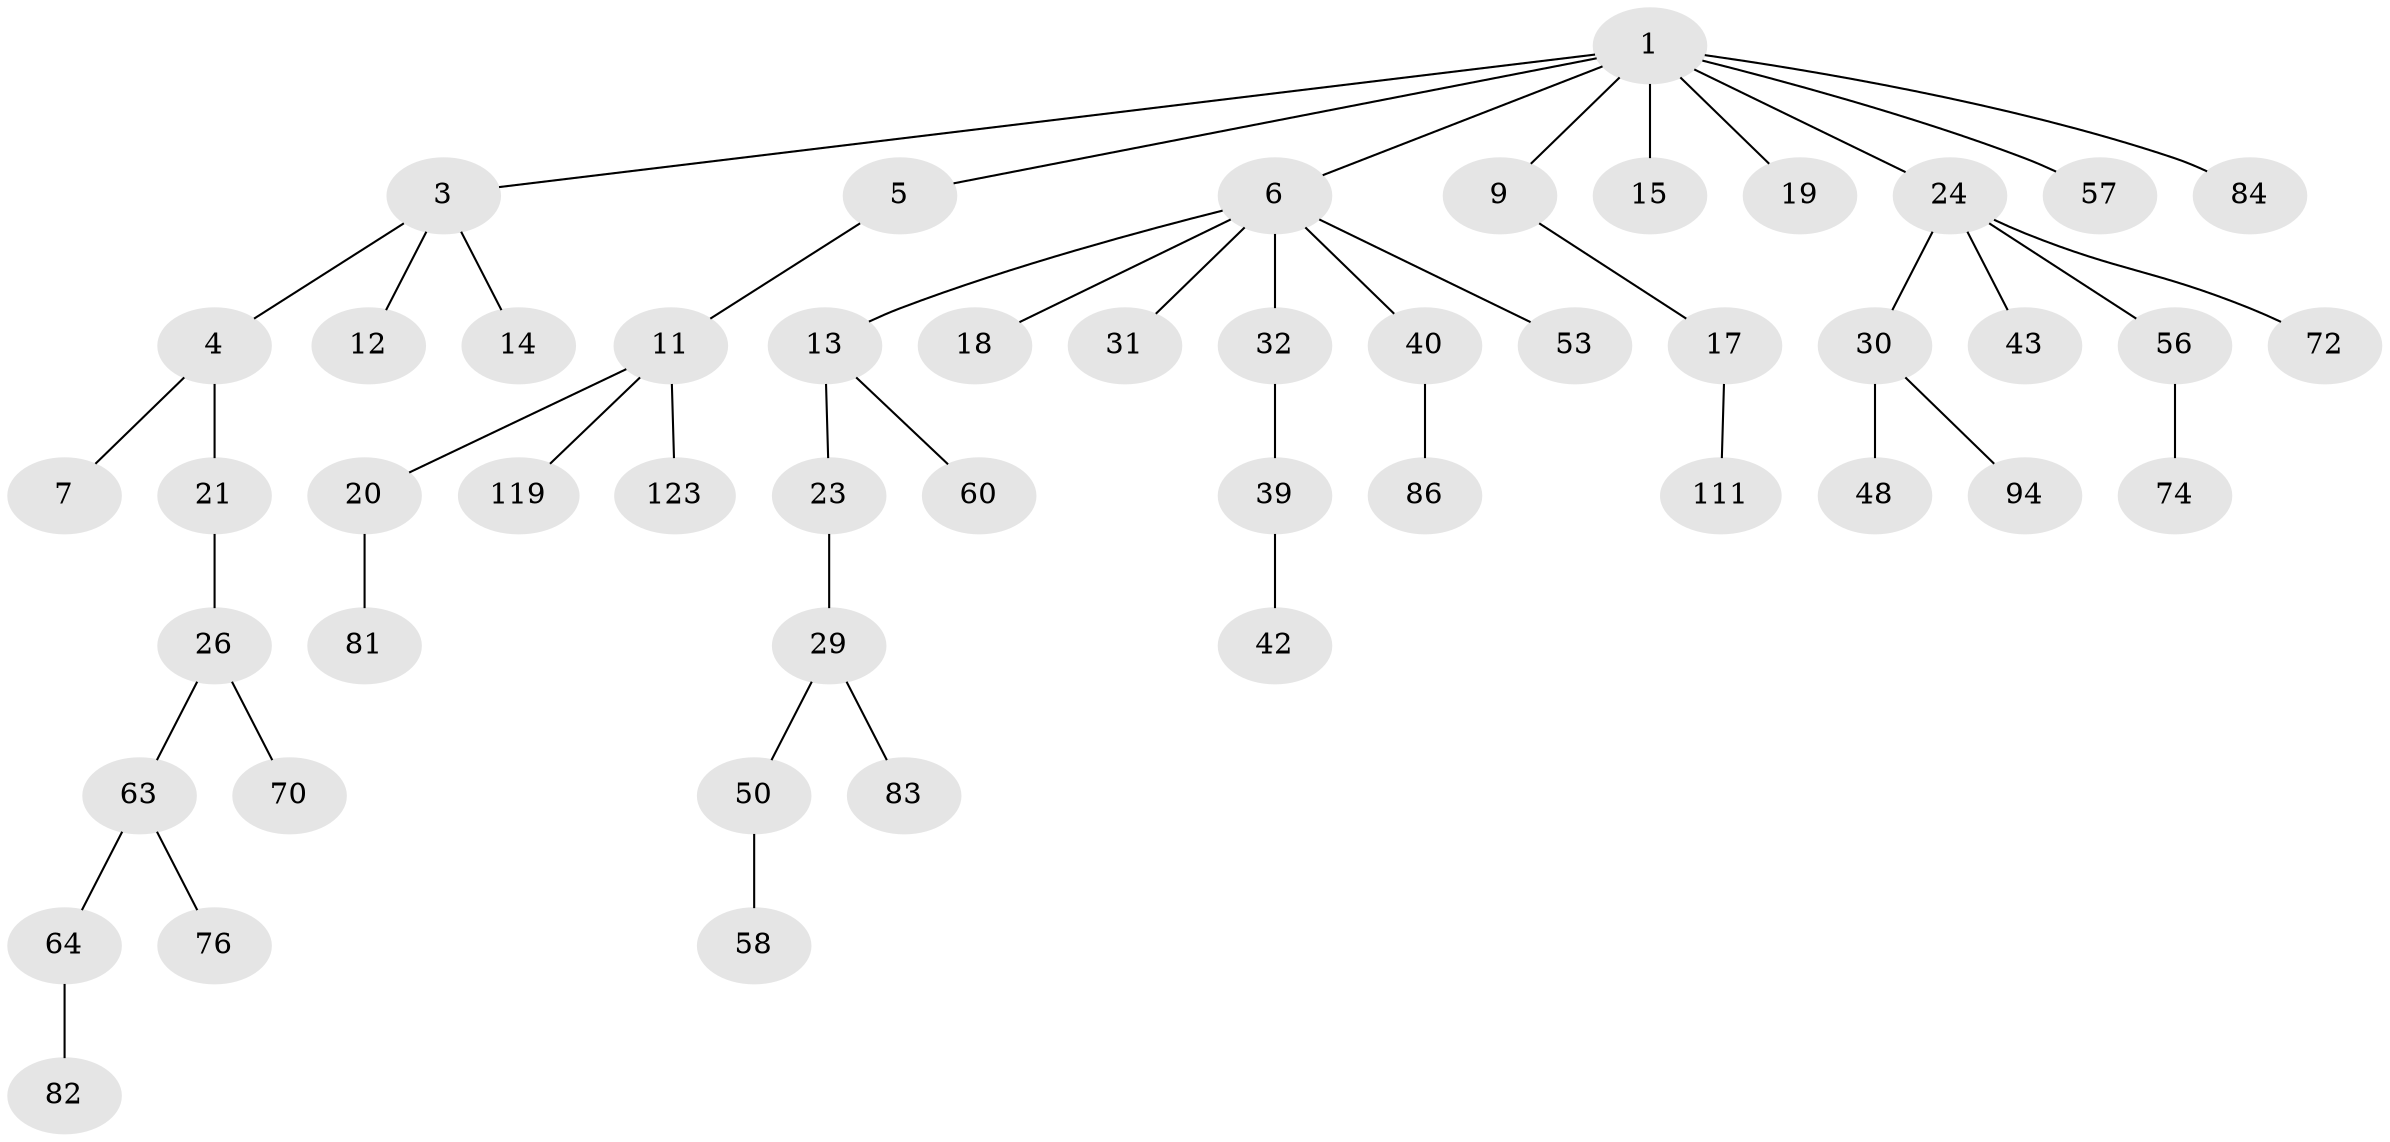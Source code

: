 // original degree distribution, {7: 0.016, 5: 0.04, 4: 0.04, 3: 0.16, 2: 0.248, 6: 0.008, 1: 0.488}
// Generated by graph-tools (version 1.1) at 2025/19/03/04/25 18:19:06]
// undirected, 50 vertices, 49 edges
graph export_dot {
graph [start="1"]
  node [color=gray90,style=filled];
  1 [super="+2+25"];
  3;
  4 [super="+106+36"];
  5 [super="+85"];
  6 [super="+8+46+10"];
  7 [super="+67"];
  9 [super="+45"];
  11 [super="+35+65+47+16"];
  12 [super="+95"];
  13;
  14 [super="+73"];
  15 [super="+51"];
  17 [super="+80"];
  18;
  19 [super="+22+75"];
  20;
  21;
  23 [super="+87"];
  24 [super="+27+33"];
  26 [super="+28+52+61+102+125+38"];
  29 [super="+41"];
  30;
  31 [super="+66"];
  32;
  39 [super="+62"];
  40 [super="+54+110"];
  42 [super="+120"];
  43 [super="+78"];
  48 [super="+114+96"];
  50 [super="+55+71"];
  53 [super="+77"];
  56;
  57;
  58;
  60 [super="+116"];
  63;
  64 [super="+69+93"];
  70 [super="+108"];
  72;
  74;
  76 [super="+100"];
  81;
  82 [super="+90"];
  83;
  84;
  86;
  94;
  111;
  119;
  123;
  1 -- 3;
  1 -- 9;
  1 -- 15;
  1 -- 19;
  1 -- 24;
  1 -- 84;
  1 -- 5;
  1 -- 6;
  1 -- 57;
  3 -- 4;
  3 -- 12;
  3 -- 14;
  4 -- 7;
  4 -- 21;
  5 -- 11;
  6 -- 18;
  6 -- 53;
  6 -- 40;
  6 -- 13;
  6 -- 32;
  6 -- 31;
  9 -- 17;
  11 -- 20;
  11 -- 123;
  11 -- 119;
  13 -- 23;
  13 -- 60;
  17 -- 111;
  20 -- 81;
  21 -- 26;
  23 -- 29;
  24 -- 43;
  24 -- 56;
  24 -- 72;
  24 -- 30;
  26 -- 70;
  26 -- 63;
  29 -- 83;
  29 -- 50;
  30 -- 48;
  30 -- 94;
  32 -- 39;
  39 -- 42;
  40 -- 86;
  50 -- 58;
  56 -- 74;
  63 -- 64;
  63 -- 76;
  64 -- 82;
}

